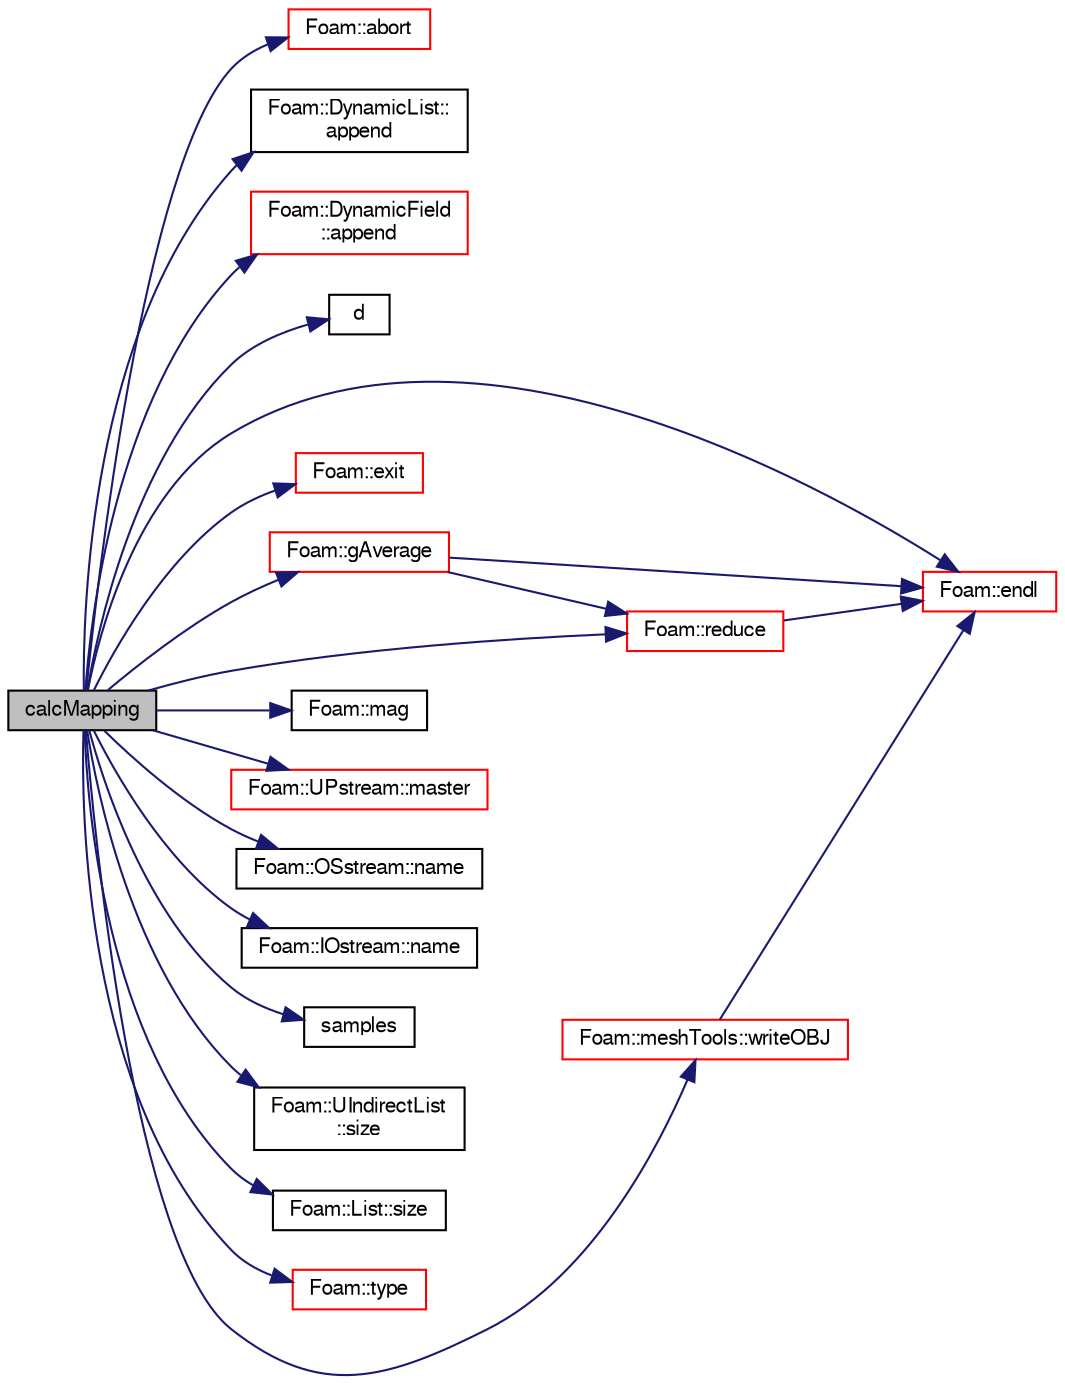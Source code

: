 digraph "calcMapping"
{
  bgcolor="transparent";
  edge [fontname="FreeSans",fontsize="10",labelfontname="FreeSans",labelfontsize="10"];
  node [fontname="FreeSans",fontsize="10",shape=record];
  rankdir="LR";
  Node1058 [label="calcMapping",height=0.2,width=0.4,color="black", fillcolor="grey75", style="filled", fontcolor="black"];
  Node1058 -> Node1059 [color="midnightblue",fontsize="10",style="solid",fontname="FreeSans"];
  Node1059 [label="Foam::abort",height=0.2,width=0.4,color="red",URL="$a21124.html#a447107a607d03e417307c203fa5fb44b"];
  Node1058 -> Node1102 [color="midnightblue",fontsize="10",style="solid",fontname="FreeSans"];
  Node1102 [label="Foam::DynamicList::\lappend",height=0.2,width=0.4,color="black",URL="$a25890.html#a7b67b42af715604376ad63a681dee6d8",tooltip="Append an element at the end of the list. "];
  Node1058 -> Node1103 [color="midnightblue",fontsize="10",style="solid",fontname="FreeSans"];
  Node1103 [label="Foam::DynamicField\l::append",height=0.2,width=0.4,color="red",URL="$a26458.html#a13502d5ef5b1f4dd51744972bd50c759",tooltip="Append an element at the end of the list. "];
  Node1058 -> Node1109 [color="midnightblue",fontsize="10",style="solid",fontname="FreeSans"];
  Node1109 [label="d",height=0.2,width=0.4,color="black",URL="$a38951.html#aa182a9055736468dd160f12649a01fd1"];
  Node1058 -> Node1067 [color="midnightblue",fontsize="10",style="solid",fontname="FreeSans"];
  Node1067 [label="Foam::endl",height=0.2,width=0.4,color="red",URL="$a21124.html#a2db8fe02a0d3909e9351bb4275b23ce4",tooltip="Add newline and flush stream. "];
  Node1058 -> Node1110 [color="midnightblue",fontsize="10",style="solid",fontname="FreeSans"];
  Node1110 [label="Foam::exit",height=0.2,width=0.4,color="red",URL="$a21124.html#a06ca7250d8e89caf05243ec094843642"];
  Node1058 -> Node1114 [color="midnightblue",fontsize="10",style="solid",fontname="FreeSans"];
  Node1114 [label="Foam::gAverage",height=0.2,width=0.4,color="red",URL="$a21124.html#ab45e56189711a2e5cdd381a0e2b6cc5c"];
  Node1114 -> Node1067 [color="midnightblue",fontsize="10",style="solid",fontname="FreeSans"];
  Node1114 -> Node1116 [color="midnightblue",fontsize="10",style="solid",fontname="FreeSans"];
  Node1116 [label="Foam::reduce",height=0.2,width=0.4,color="red",URL="$a21124.html#a7ffd6af4acc2eb9ba72ee296b5ecda23"];
  Node1116 -> Node1067 [color="midnightblue",fontsize="10",style="solid",fontname="FreeSans"];
  Node1058 -> Node1132 [color="midnightblue",fontsize="10",style="solid",fontname="FreeSans"];
  Node1132 [label="Foam::mag",height=0.2,width=0.4,color="black",URL="$a21124.html#a929da2a3fdcf3dacbbe0487d3a330dae"];
  Node1058 -> Node1133 [color="midnightblue",fontsize="10",style="solid",fontname="FreeSans"];
  Node1133 [label="Foam::UPstream::master",height=0.2,width=0.4,color="red",URL="$a26270.html#a36af549940a0aae3733774649594489f",tooltip="Am I the master process. "];
  Node1058 -> Node1135 [color="midnightblue",fontsize="10",style="solid",fontname="FreeSans"];
  Node1135 [label="Foam::OSstream::name",height=0.2,width=0.4,color="black",URL="$a26290.html#a41b2d01e5fd6e1bc71a895d8b8a86308",tooltip="Return the name of the stream. "];
  Node1058 -> Node1136 [color="midnightblue",fontsize="10",style="solid",fontname="FreeSans"];
  Node1136 [label="Foam::IOstream::name",height=0.2,width=0.4,color="black",URL="$a26226.html#a41b2d01e5fd6e1bc71a895d8b8a86308",tooltip="Return the name of the stream. "];
  Node1058 -> Node1116 [color="midnightblue",fontsize="10",style="solid",fontname="FreeSans"];
  Node1058 -> Node1137 [color="midnightblue",fontsize="10",style="solid",fontname="FreeSans"];
  Node1137 [label="samples",height=0.2,width=0.4,color="black",URL="$a38939.html#a14d38e99c2caf50fd9f0aa0d5ef88e3b"];
  Node1058 -> Node1138 [color="midnightblue",fontsize="10",style="solid",fontname="FreeSans"];
  Node1138 [label="Foam::UIndirectList\l::size",height=0.2,width=0.4,color="black",URL="$a22618.html#a47b3bf30da1eb3ab8076b5fbe00e0494",tooltip="Return the number of elements in the list. "];
  Node1058 -> Node1119 [color="midnightblue",fontsize="10",style="solid",fontname="FreeSans"];
  Node1119 [label="Foam::List::size",height=0.2,width=0.4,color="black",URL="$a25694.html#a8a5f6fa29bd4b500caf186f60245b384",tooltip="Override size to be inconsistent with allocated storage. "];
  Node1058 -> Node1139 [color="midnightblue",fontsize="10",style="solid",fontname="FreeSans"];
  Node1139 [label="Foam::type",height=0.2,width=0.4,color="red",URL="$a21124.html#aec48583af672626378f501eb9fc32cd1",tooltip="Return the file type: DIRECTORY or FILE. "];
  Node1058 -> Node1145 [color="midnightblue",fontsize="10",style="solid",fontname="FreeSans"];
  Node1145 [label="Foam::meshTools::writeOBJ",height=0.2,width=0.4,color="red",URL="$a21153.html#afd76c6ccc8ee4a5957f0232218167c17",tooltip="Write obj representation of point. "];
  Node1145 -> Node1067 [color="midnightblue",fontsize="10",style="solid",fontname="FreeSans"];
}
